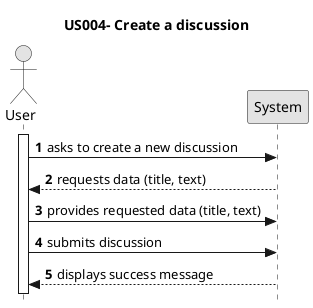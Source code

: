@startuml
skinparam monochrome true
skinparam packageStyle rectangle
skinparam shadowing false
skinparam style strictuml

title US004- Create a discussion

autonumber

actor "User" as Employee
participant "System" as System

activate Employee

Employee -> System : asks to create a new discussion
System --> Employee : requests data (title, text)

Employee -> System : provides requested data (title, text)
Employee -> System : submits discussion
System --> Employee : displays success message

@enduml








